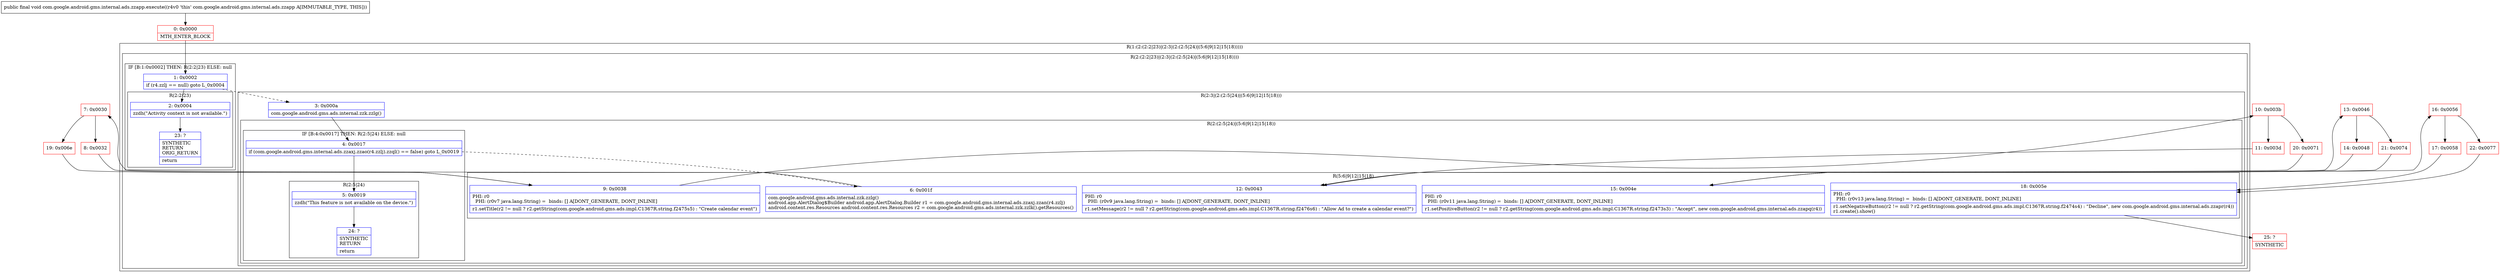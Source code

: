 digraph "CFG forcom.google.android.gms.internal.ads.zzapp.execute()V" {
subgraph cluster_Region_1962738020 {
label = "R(1:(2:(2:2|23)|(2:3|(2:(2:5|24)|(5:6|9|12|15|18)))))";
node [shape=record,color=blue];
subgraph cluster_Region_1640041655 {
label = "R(2:(2:2|23)|(2:3|(2:(2:5|24)|(5:6|9|12|15|18))))";
node [shape=record,color=blue];
subgraph cluster_IfRegion_789702549 {
label = "IF [B:1:0x0002] THEN: R(2:2|23) ELSE: null";
node [shape=record,color=blue];
Node_1 [shape=record,label="{1\:\ 0x0002|if (r4.zzlj == null) goto L_0x0004\l}"];
subgraph cluster_Region_447438378 {
label = "R(2:2|23)";
node [shape=record,color=blue];
Node_2 [shape=record,label="{2\:\ 0x0004|zzdh(\"Activity context is not available.\")\l}"];
Node_23 [shape=record,label="{23\:\ ?|SYNTHETIC\lRETURN\lORIG_RETURN\l|return\l}"];
}
}
subgraph cluster_Region_104962618 {
label = "R(2:3|(2:(2:5|24)|(5:6|9|12|15|18)))";
node [shape=record,color=blue];
Node_3 [shape=record,label="{3\:\ 0x000a|com.google.android.gms.ads.internal.zzk.zzlg()\l}"];
subgraph cluster_Region_1871485681 {
label = "R(2:(2:5|24)|(5:6|9|12|15|18))";
node [shape=record,color=blue];
subgraph cluster_IfRegion_1325524442 {
label = "IF [B:4:0x0017] THEN: R(2:5|24) ELSE: null";
node [shape=record,color=blue];
Node_4 [shape=record,label="{4\:\ 0x0017|if (com.google.android.gms.internal.ads.zzaxj.zzao(r4.zzlj).zzql() == false) goto L_0x0019\l}"];
subgraph cluster_Region_261863454 {
label = "R(2:5|24)";
node [shape=record,color=blue];
Node_5 [shape=record,label="{5\:\ 0x0019|zzdh(\"This feature is not available on the device.\")\l}"];
Node_24 [shape=record,label="{24\:\ ?|SYNTHETIC\lRETURN\l|return\l}"];
}
}
subgraph cluster_Region_332137810 {
label = "R(5:6|9|12|15|18)";
node [shape=record,color=blue];
Node_6 [shape=record,label="{6\:\ 0x001f|com.google.android.gms.ads.internal.zzk.zzlg()\landroid.app.AlertDialog$Builder android.app.AlertDialog.Builder r1 = com.google.android.gms.internal.ads.zzaxj.zzan(r4.zzlj)\landroid.content.res.Resources android.content.res.Resources r2 = com.google.android.gms.ads.internal.zzk.zzlk().getResources()\l}"];
Node_9 [shape=record,label="{9\:\ 0x0038|PHI: r0 \l  PHI: (r0v7 java.lang.String) =  binds: [] A[DONT_GENERATE, DONT_INLINE]\l|r1.setTitle(r2 != null ? r2.getString(com.google.android.gms.ads.impl.C1367R.string.f2475s5) : \"Create calendar event\")\l}"];
Node_12 [shape=record,label="{12\:\ 0x0043|PHI: r0 \l  PHI: (r0v9 java.lang.String) =  binds: [] A[DONT_GENERATE, DONT_INLINE]\l|r1.setMessage(r2 != null ? r2.getString(com.google.android.gms.ads.impl.C1367R.string.f2476s6) : \"Allow Ad to create a calendar event?\")\l}"];
Node_15 [shape=record,label="{15\:\ 0x004e|PHI: r0 \l  PHI: (r0v11 java.lang.String) =  binds: [] A[DONT_GENERATE, DONT_INLINE]\l|r1.setPositiveButton(r2 != null ? r2.getString(com.google.android.gms.ads.impl.C1367R.string.f2473s3) : \"Accept\", new com.google.android.gms.internal.ads.zzapq(r4))\l}"];
Node_18 [shape=record,label="{18\:\ 0x005e|PHI: r0 \l  PHI: (r0v13 java.lang.String) =  binds: [] A[DONT_GENERATE, DONT_INLINE]\l|r1.setNegativeButton(r2 != null ? r2.getString(com.google.android.gms.ads.impl.C1367R.string.f2474s4) : \"Decline\", new com.google.android.gms.internal.ads.zzapr(r4))\lr1.create().show()\l}"];
}
}
}
}
}
Node_0 [shape=record,color=red,label="{0\:\ 0x0000|MTH_ENTER_BLOCK\l}"];
Node_7 [shape=record,color=red,label="{7\:\ 0x0030}"];
Node_8 [shape=record,color=red,label="{8\:\ 0x0032}"];
Node_10 [shape=record,color=red,label="{10\:\ 0x003b}"];
Node_11 [shape=record,color=red,label="{11\:\ 0x003d}"];
Node_13 [shape=record,color=red,label="{13\:\ 0x0046}"];
Node_14 [shape=record,color=red,label="{14\:\ 0x0048}"];
Node_16 [shape=record,color=red,label="{16\:\ 0x0056}"];
Node_17 [shape=record,color=red,label="{17\:\ 0x0058}"];
Node_19 [shape=record,color=red,label="{19\:\ 0x006e}"];
Node_20 [shape=record,color=red,label="{20\:\ 0x0071}"];
Node_21 [shape=record,color=red,label="{21\:\ 0x0074}"];
Node_22 [shape=record,color=red,label="{22\:\ 0x0077}"];
Node_25 [shape=record,color=red,label="{25\:\ ?|SYNTHETIC\l}"];
MethodNode[shape=record,label="{public final void com.google.android.gms.internal.ads.zzapp.execute((r4v0 'this' com.google.android.gms.internal.ads.zzapp A[IMMUTABLE_TYPE, THIS])) }"];
MethodNode -> Node_0;
Node_1 -> Node_2;
Node_1 -> Node_3[style=dashed];
Node_2 -> Node_23;
Node_3 -> Node_4;
Node_4 -> Node_5;
Node_4 -> Node_6[style=dashed];
Node_5 -> Node_24;
Node_6 -> Node_7;
Node_9 -> Node_10;
Node_12 -> Node_13;
Node_15 -> Node_16;
Node_18 -> Node_25;
Node_0 -> Node_1;
Node_7 -> Node_8;
Node_7 -> Node_19;
Node_8 -> Node_9;
Node_10 -> Node_11;
Node_10 -> Node_20;
Node_11 -> Node_12;
Node_13 -> Node_14;
Node_13 -> Node_21;
Node_14 -> Node_15;
Node_16 -> Node_17;
Node_16 -> Node_22;
Node_17 -> Node_18;
Node_19 -> Node_9;
Node_20 -> Node_12;
Node_21 -> Node_15;
Node_22 -> Node_18;
}

